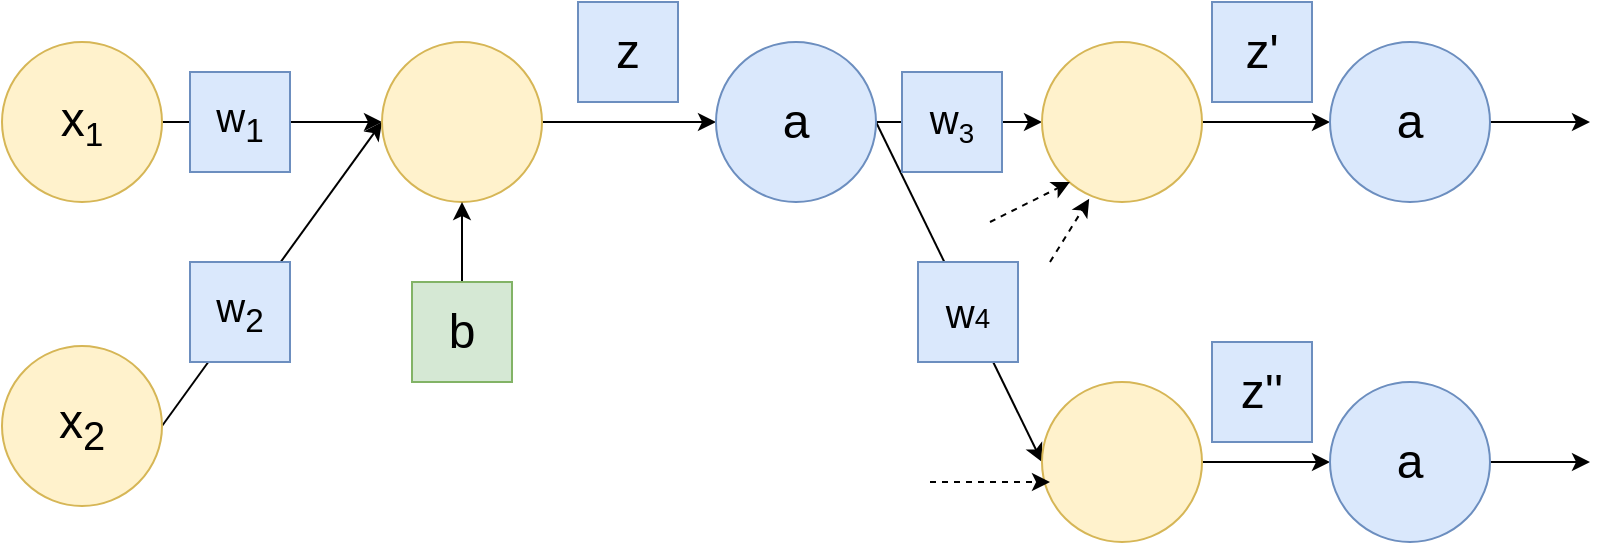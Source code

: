 <mxfile version="24.6.4" type="device">
  <diagram name="第 1 页" id="vUB_Gg6v34s9impYcN0U">
    <mxGraphModel dx="783" dy="887" grid="1" gridSize="10" guides="1" tooltips="1" connect="1" arrows="1" fold="1" page="1" pageScale="1" pageWidth="827" pageHeight="583" math="0" shadow="0">
      <root>
        <mxCell id="0" />
        <mxCell id="1" parent="0" />
        <mxCell id="5Lrf1of_d8xLcr2bpyN6-4" style="edgeStyle=orthogonalEdgeStyle;rounded=0;orthogonalLoop=1;jettySize=auto;html=1;exitX=1;exitY=0.5;exitDx=0;exitDy=0;entryX=0;entryY=0.5;entryDx=0;entryDy=0;" parent="1" source="5Lrf1of_d8xLcr2bpyN6-1" target="5Lrf1of_d8xLcr2bpyN6-3" edge="1">
          <mxGeometry relative="1" as="geometry" />
        </mxCell>
        <mxCell id="5Lrf1of_d8xLcr2bpyN6-1" value="&lt;span style=&quot;font-size: 24px;&quot;&gt;x&lt;/span&gt;&lt;span style=&quot;font-size: 20px;&quot;&gt;&lt;sub&gt;1&lt;/sub&gt;&lt;/span&gt;" style="ellipse;whiteSpace=wrap;html=1;aspect=fixed;fillColor=#fff2cc;strokeColor=#d6b656;" parent="1" vertex="1">
          <mxGeometry x="6" y="60" width="80" height="80" as="geometry" />
        </mxCell>
        <mxCell id="5Lrf1of_d8xLcr2bpyN6-5" style="rounded=0;orthogonalLoop=1;jettySize=auto;html=1;exitX=1;exitY=0.5;exitDx=0;exitDy=0;entryX=0;entryY=0.5;entryDx=0;entryDy=0;" parent="1" source="5Lrf1of_d8xLcr2bpyN6-2" target="5Lrf1of_d8xLcr2bpyN6-3" edge="1">
          <mxGeometry relative="1" as="geometry" />
        </mxCell>
        <mxCell id="5Lrf1of_d8xLcr2bpyN6-2" value="&lt;font style=&quot;font-size: 24px;&quot;&gt;x&lt;sub&gt;2&lt;/sub&gt;&lt;/font&gt;" style="ellipse;whiteSpace=wrap;html=1;aspect=fixed;fillColor=#fff2cc;strokeColor=#d6b656;" parent="1" vertex="1">
          <mxGeometry x="6" y="212" width="80" height="80" as="geometry" />
        </mxCell>
        <mxCell id="z0mFfGdPii_klUXOH_7R-2" style="edgeStyle=orthogonalEdgeStyle;rounded=0;orthogonalLoop=1;jettySize=auto;html=1;exitX=1;exitY=0.5;exitDx=0;exitDy=0;entryX=0;entryY=0.5;entryDx=0;entryDy=0;" edge="1" parent="1" source="5Lrf1of_d8xLcr2bpyN6-3" target="z0mFfGdPii_klUXOH_7R-1">
          <mxGeometry relative="1" as="geometry" />
        </mxCell>
        <mxCell id="5Lrf1of_d8xLcr2bpyN6-3" value="" style="ellipse;whiteSpace=wrap;html=1;aspect=fixed;fillColor=#fff2cc;strokeColor=#d6b656;" parent="1" vertex="1">
          <mxGeometry x="196" y="60" width="80" height="80" as="geometry" />
        </mxCell>
        <mxCell id="5Lrf1of_d8xLcr2bpyN6-6" value="&lt;font style=&quot;&quot;&gt;&lt;sub style=&quot;&quot;&gt;&lt;span style=&quot;font-size: 20px;&quot;&gt;w&lt;sub&gt;1&lt;/sub&gt;&lt;/span&gt;&lt;/sub&gt;&lt;/font&gt;" style="whiteSpace=wrap;html=1;aspect=fixed;fillColor=#dae8fc;strokeColor=#6c8ebf;" parent="1" vertex="1">
          <mxGeometry x="100" y="75" width="50" height="50" as="geometry" />
        </mxCell>
        <mxCell id="5Lrf1of_d8xLcr2bpyN6-7" value="&lt;span style=&quot;font-size: 20px;&quot;&gt;w&lt;sub&gt;2&lt;/sub&gt;&lt;/span&gt;" style="whiteSpace=wrap;html=1;aspect=fixed;fillColor=#dae8fc;strokeColor=#6c8ebf;" parent="1" vertex="1">
          <mxGeometry x="100" y="170" width="50" height="50" as="geometry" />
        </mxCell>
        <mxCell id="5Lrf1of_d8xLcr2bpyN6-9" style="edgeStyle=orthogonalEdgeStyle;rounded=0;orthogonalLoop=1;jettySize=auto;html=1;exitX=0.5;exitY=0;exitDx=0;exitDy=0;entryX=0.5;entryY=1;entryDx=0;entryDy=0;" parent="1" source="5Lrf1of_d8xLcr2bpyN6-8" target="5Lrf1of_d8xLcr2bpyN6-3" edge="1">
          <mxGeometry relative="1" as="geometry" />
        </mxCell>
        <mxCell id="5Lrf1of_d8xLcr2bpyN6-8" value="&lt;font style=&quot;font-size: 24px;&quot;&gt;b&lt;/font&gt;" style="whiteSpace=wrap;html=1;aspect=fixed;fillColor=#d5e8d4;strokeColor=#82b366;" parent="1" vertex="1">
          <mxGeometry x="211" y="180" width="50" height="50" as="geometry" />
        </mxCell>
        <mxCell id="5Lrf1of_d8xLcr2bpyN6-11" value="&lt;font style=&quot;font-size: 24px;&quot;&gt;z&lt;/font&gt;" style="whiteSpace=wrap;html=1;aspect=fixed;fillColor=#dae8fc;strokeColor=#6c8ebf;" parent="1" vertex="1">
          <mxGeometry x="294" y="40" width="50" height="50" as="geometry" />
        </mxCell>
        <mxCell id="z0mFfGdPii_klUXOH_7R-4" style="edgeStyle=orthogonalEdgeStyle;rounded=0;orthogonalLoop=1;jettySize=auto;html=1;exitX=1;exitY=0.5;exitDx=0;exitDy=0;entryX=0;entryY=0.5;entryDx=0;entryDy=0;" edge="1" parent="1" source="z0mFfGdPii_klUXOH_7R-1" target="z0mFfGdPii_klUXOH_7R-3">
          <mxGeometry relative="1" as="geometry" />
        </mxCell>
        <mxCell id="z0mFfGdPii_klUXOH_7R-7" style="rounded=0;orthogonalLoop=1;jettySize=auto;html=1;exitX=1;exitY=0.5;exitDx=0;exitDy=0;entryX=0;entryY=0.5;entryDx=0;entryDy=0;" edge="1" parent="1" source="z0mFfGdPii_klUXOH_7R-1" target="z0mFfGdPii_klUXOH_7R-6">
          <mxGeometry relative="1" as="geometry" />
        </mxCell>
        <mxCell id="z0mFfGdPii_klUXOH_7R-1" value="&lt;font style=&quot;font-size: 24px;&quot;&gt;a&lt;/font&gt;" style="ellipse;whiteSpace=wrap;html=1;aspect=fixed;fillColor=#dae8fc;strokeColor=#6c8ebf;" vertex="1" parent="1">
          <mxGeometry x="363" y="60" width="80" height="80" as="geometry" />
        </mxCell>
        <mxCell id="z0mFfGdPii_klUXOH_7R-16" style="edgeStyle=orthogonalEdgeStyle;rounded=0;orthogonalLoop=1;jettySize=auto;html=1;exitX=1;exitY=0.5;exitDx=0;exitDy=0;entryX=0;entryY=0.5;entryDx=0;entryDy=0;" edge="1" parent="1" source="z0mFfGdPii_klUXOH_7R-3" target="z0mFfGdPii_klUXOH_7R-15">
          <mxGeometry relative="1" as="geometry" />
        </mxCell>
        <mxCell id="z0mFfGdPii_klUXOH_7R-3" value="" style="ellipse;whiteSpace=wrap;html=1;aspect=fixed;fillColor=#fff2cc;strokeColor=#d6b656;" vertex="1" parent="1">
          <mxGeometry x="526" y="60" width="80" height="80" as="geometry" />
        </mxCell>
        <mxCell id="z0mFfGdPii_klUXOH_7R-5" value="&lt;font style=&quot;&quot;&gt;&lt;sub style=&quot;&quot;&gt;&lt;span style=&quot;font-size: 20px;&quot;&gt;w&lt;/span&gt;&lt;span style=&quot;font-size: 16.667px;&quot;&gt;&lt;sub&gt;3&lt;/sub&gt;&lt;/span&gt;&lt;/sub&gt;&lt;/font&gt;" style="whiteSpace=wrap;html=1;aspect=fixed;fillColor=#dae8fc;strokeColor=#6c8ebf;" vertex="1" parent="1">
          <mxGeometry x="456" y="75" width="50" height="50" as="geometry" />
        </mxCell>
        <mxCell id="z0mFfGdPii_klUXOH_7R-19" style="edgeStyle=orthogonalEdgeStyle;rounded=0;orthogonalLoop=1;jettySize=auto;html=1;exitX=1;exitY=0.5;exitDx=0;exitDy=0;entryX=0;entryY=0.5;entryDx=0;entryDy=0;" edge="1" parent="1" source="z0mFfGdPii_klUXOH_7R-6" target="z0mFfGdPii_klUXOH_7R-18">
          <mxGeometry relative="1" as="geometry" />
        </mxCell>
        <mxCell id="z0mFfGdPii_klUXOH_7R-6" value="" style="ellipse;whiteSpace=wrap;html=1;aspect=fixed;fillColor=#fff2cc;strokeColor=#d6b656;" vertex="1" parent="1">
          <mxGeometry x="526" y="230" width="80" height="80" as="geometry" />
        </mxCell>
        <mxCell id="z0mFfGdPii_klUXOH_7R-9" value="" style="endArrow=classic;html=1;rounded=0;dashed=1;" edge="1" parent="1">
          <mxGeometry width="50" height="50" relative="1" as="geometry">
            <mxPoint x="500" y="150" as="sourcePoint" />
            <mxPoint x="540" y="130" as="targetPoint" />
          </mxGeometry>
        </mxCell>
        <mxCell id="z0mFfGdPii_klUXOH_7R-10" value="" style="endArrow=classic;html=1;rounded=0;dashed=1;entryX=0.295;entryY=0.98;entryDx=0;entryDy=0;entryPerimeter=0;" edge="1" parent="1" target="z0mFfGdPii_klUXOH_7R-3">
          <mxGeometry width="50" height="50" relative="1" as="geometry">
            <mxPoint x="530" y="170" as="sourcePoint" />
            <mxPoint x="550" y="140" as="targetPoint" />
          </mxGeometry>
        </mxCell>
        <mxCell id="z0mFfGdPii_klUXOH_7R-11" value="&lt;font style=&quot;&quot;&gt;&lt;sub style=&quot;&quot;&gt;&lt;span style=&quot;font-size: 20px;&quot;&gt;w&lt;/span&gt;&lt;span style=&quot;font-size: 13.889px;&quot;&gt;4&lt;/span&gt;&lt;/sub&gt;&lt;/font&gt;" style="whiteSpace=wrap;html=1;aspect=fixed;fillColor=#dae8fc;strokeColor=#6c8ebf;" vertex="1" parent="1">
          <mxGeometry x="464" y="170" width="50" height="50" as="geometry" />
        </mxCell>
        <mxCell id="z0mFfGdPii_klUXOH_7R-14" value="" style="endArrow=classic;html=1;rounded=0;dashed=1;" edge="1" parent="1">
          <mxGeometry width="50" height="50" relative="1" as="geometry">
            <mxPoint x="470" y="280" as="sourcePoint" />
            <mxPoint x="530" y="280" as="targetPoint" />
          </mxGeometry>
        </mxCell>
        <mxCell id="z0mFfGdPii_klUXOH_7R-21" style="edgeStyle=orthogonalEdgeStyle;rounded=0;orthogonalLoop=1;jettySize=auto;html=1;exitX=1;exitY=0.5;exitDx=0;exitDy=0;" edge="1" parent="1" source="z0mFfGdPii_klUXOH_7R-15">
          <mxGeometry relative="1" as="geometry">
            <mxPoint x="800" y="100" as="targetPoint" />
          </mxGeometry>
        </mxCell>
        <mxCell id="z0mFfGdPii_klUXOH_7R-15" value="&lt;font style=&quot;font-size: 24px;&quot;&gt;a&lt;/font&gt;" style="ellipse;whiteSpace=wrap;html=1;aspect=fixed;fillColor=#dae8fc;strokeColor=#6c8ebf;" vertex="1" parent="1">
          <mxGeometry x="670" y="60" width="80" height="80" as="geometry" />
        </mxCell>
        <mxCell id="z0mFfGdPii_klUXOH_7R-17" value="&lt;font style=&quot;font-size: 24px;&quot;&gt;z&#39;&lt;/font&gt;" style="whiteSpace=wrap;html=1;aspect=fixed;fillColor=#dae8fc;strokeColor=#6c8ebf;" vertex="1" parent="1">
          <mxGeometry x="611" y="40" width="50" height="50" as="geometry" />
        </mxCell>
        <mxCell id="z0mFfGdPii_klUXOH_7R-22" style="edgeStyle=orthogonalEdgeStyle;rounded=0;orthogonalLoop=1;jettySize=auto;html=1;exitX=1;exitY=0.5;exitDx=0;exitDy=0;" edge="1" parent="1" source="z0mFfGdPii_klUXOH_7R-18">
          <mxGeometry relative="1" as="geometry">
            <mxPoint x="800" y="270" as="targetPoint" />
          </mxGeometry>
        </mxCell>
        <mxCell id="z0mFfGdPii_klUXOH_7R-18" value="&lt;font style=&quot;font-size: 24px;&quot;&gt;a&lt;/font&gt;" style="ellipse;whiteSpace=wrap;html=1;aspect=fixed;fillColor=#dae8fc;strokeColor=#6c8ebf;" vertex="1" parent="1">
          <mxGeometry x="670" y="230" width="80" height="80" as="geometry" />
        </mxCell>
        <mxCell id="z0mFfGdPii_klUXOH_7R-20" value="&lt;font style=&quot;font-size: 24px;&quot;&gt;z&#39;&#39;&lt;/font&gt;" style="whiteSpace=wrap;html=1;aspect=fixed;fillColor=#dae8fc;strokeColor=#6c8ebf;" vertex="1" parent="1">
          <mxGeometry x="611" y="210" width="50" height="50" as="geometry" />
        </mxCell>
      </root>
    </mxGraphModel>
  </diagram>
</mxfile>
